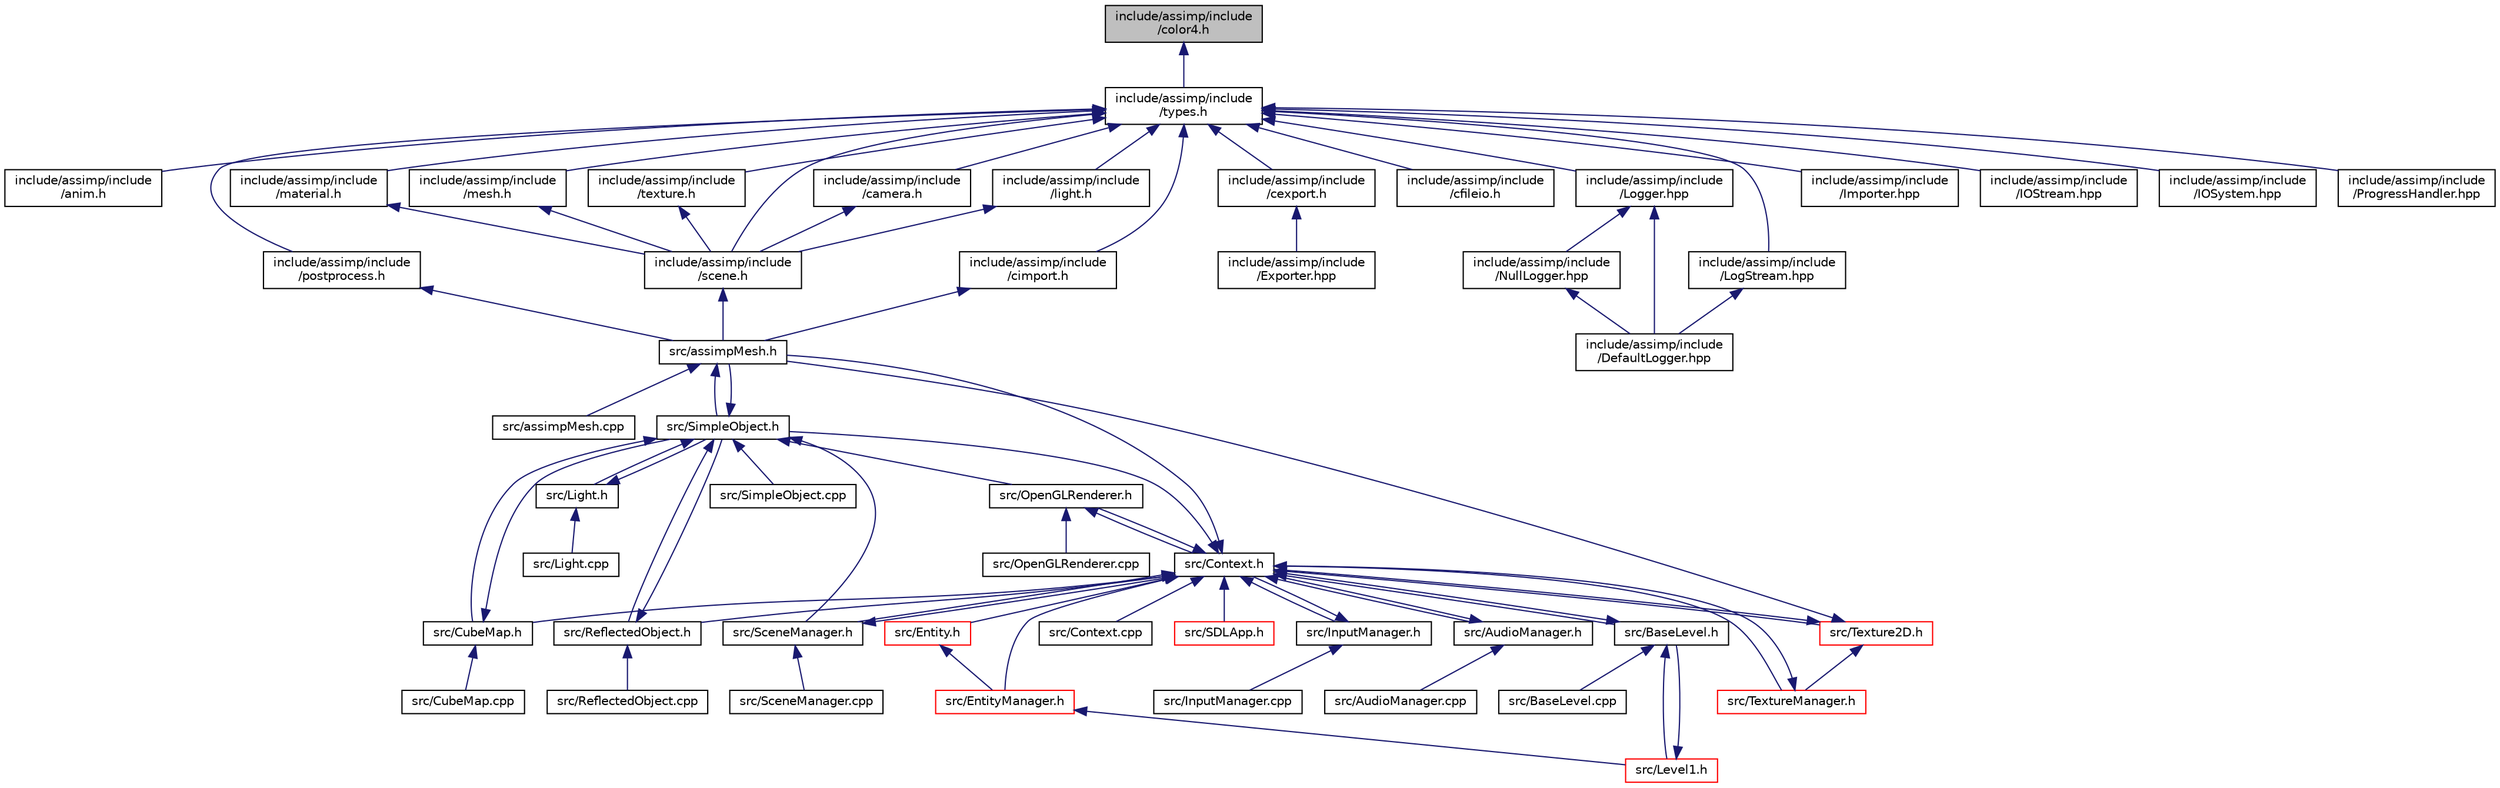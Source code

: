 digraph "include/assimp/include/color4.h"
{
  edge [fontname="Helvetica",fontsize="10",labelfontname="Helvetica",labelfontsize="10"];
  node [fontname="Helvetica",fontsize="10",shape=record];
  Node1 [label="include/assimp/include\l/color4.h",height=0.2,width=0.4,color="black", fillcolor="grey75", style="filled" fontcolor="black"];
  Node1 -> Node2 [dir="back",color="midnightblue",fontsize="10",style="solid"];
  Node2 [label="include/assimp/include\l/types.h",height=0.2,width=0.4,color="black", fillcolor="white", style="filled",URL="$types_8h.html"];
  Node2 -> Node3 [dir="back",color="midnightblue",fontsize="10",style="solid"];
  Node3 [label="include/assimp/include\l/anim.h",height=0.2,width=0.4,color="black", fillcolor="white", style="filled",URL="$anim_8h.html",tooltip="Defines the data structures in which the imported animations are returned. "];
  Node2 -> Node4 [dir="back",color="midnightblue",fontsize="10",style="solid"];
  Node4 [label="include/assimp/include\l/camera.h",height=0.2,width=0.4,color="black", fillcolor="white", style="filled",URL="$include_2assimp_2include_2camera_8h.html"];
  Node4 -> Node5 [dir="back",color="midnightblue",fontsize="10",style="solid"];
  Node5 [label="include/assimp/include\l/scene.h",height=0.2,width=0.4,color="black", fillcolor="white", style="filled",URL="$scene_8h.html"];
  Node5 -> Node6 [dir="back",color="midnightblue",fontsize="10",style="solid"];
  Node6 [label="src/assimpMesh.h",height=0.2,width=0.4,color="black", fillcolor="white", style="filled",URL="$assimp_mesh_8h.html"];
  Node6 -> Node7 [dir="back",color="midnightblue",fontsize="10",style="solid"];
  Node7 [label="src/assimpMesh.cpp",height=0.2,width=0.4,color="black", fillcolor="white", style="filled",URL="$assimp_mesh_8cpp.html"];
  Node6 -> Node8 [dir="back",color="midnightblue",fontsize="10",style="solid"];
  Node8 [label="src/SimpleObject.h",height=0.2,width=0.4,color="black", fillcolor="white", style="filled",URL="$_simple_object_8h.html"];
  Node8 -> Node9 [dir="back",color="midnightblue",fontsize="10",style="solid"];
  Node9 [label="src/OpenGLRenderer.h",height=0.2,width=0.4,color="black", fillcolor="white", style="filled",URL="$_open_g_l_renderer_8h.html"];
  Node9 -> Node10 [dir="back",color="midnightblue",fontsize="10",style="solid"];
  Node10 [label="src/Context.h",height=0.2,width=0.4,color="black", fillcolor="white", style="filled",URL="$_context_8h.html"];
  Node10 -> Node6 [dir="back",color="midnightblue",fontsize="10",style="solid"];
  Node10 -> Node11 [dir="back",color="midnightblue",fontsize="10",style="solid"];
  Node11 [label="src/AudioManager.h",height=0.2,width=0.4,color="black", fillcolor="white", style="filled",URL="$_audio_manager_8h.html"];
  Node11 -> Node10 [dir="back",color="midnightblue",fontsize="10",style="solid"];
  Node11 -> Node12 [dir="back",color="midnightblue",fontsize="10",style="solid"];
  Node12 [label="src/AudioManager.cpp",height=0.2,width=0.4,color="black", fillcolor="white", style="filled",URL="$_audio_manager_8cpp.html"];
  Node10 -> Node13 [dir="back",color="midnightblue",fontsize="10",style="solid"];
  Node13 [label="src/InputManager.h",height=0.2,width=0.4,color="black", fillcolor="white", style="filled",URL="$_input_manager_8h.html"];
  Node13 -> Node10 [dir="back",color="midnightblue",fontsize="10",style="solid"];
  Node13 -> Node14 [dir="back",color="midnightblue",fontsize="10",style="solid"];
  Node14 [label="src/InputManager.cpp",height=0.2,width=0.4,color="black", fillcolor="white", style="filled",URL="$_input_manager_8cpp.html"];
  Node10 -> Node9 [dir="back",color="midnightblue",fontsize="10",style="solid"];
  Node10 -> Node8 [dir="back",color="midnightblue",fontsize="10",style="solid"];
  Node10 -> Node15 [dir="back",color="midnightblue",fontsize="10",style="solid"];
  Node15 [label="src/CubeMap.h",height=0.2,width=0.4,color="black", fillcolor="white", style="filled",URL="$_cube_map_8h.html"];
  Node15 -> Node8 [dir="back",color="midnightblue",fontsize="10",style="solid"];
  Node15 -> Node16 [dir="back",color="midnightblue",fontsize="10",style="solid"];
  Node16 [label="src/CubeMap.cpp",height=0.2,width=0.4,color="black", fillcolor="white", style="filled",URL="$_cube_map_8cpp.html"];
  Node10 -> Node17 [dir="back",color="midnightblue",fontsize="10",style="solid"];
  Node17 [label="src/ReflectedObject.h",height=0.2,width=0.4,color="black", fillcolor="white", style="filled",URL="$_reflected_object_8h.html"];
  Node17 -> Node8 [dir="back",color="midnightblue",fontsize="10",style="solid"];
  Node17 -> Node18 [dir="back",color="midnightblue",fontsize="10",style="solid"];
  Node18 [label="src/ReflectedObject.cpp",height=0.2,width=0.4,color="black", fillcolor="white", style="filled",URL="$_reflected_object_8cpp.html"];
  Node10 -> Node19 [dir="back",color="midnightblue",fontsize="10",style="solid"];
  Node19 [label="src/SceneManager.h",height=0.2,width=0.4,color="black", fillcolor="white", style="filled",URL="$_scene_manager_8h.html"];
  Node19 -> Node10 [dir="back",color="midnightblue",fontsize="10",style="solid"];
  Node19 -> Node20 [dir="back",color="midnightblue",fontsize="10",style="solid"];
  Node20 [label="src/SceneManager.cpp",height=0.2,width=0.4,color="black", fillcolor="white", style="filled",URL="$_scene_manager_8cpp.html"];
  Node10 -> Node21 [dir="back",color="midnightblue",fontsize="10",style="solid"];
  Node21 [label="src/BaseLevel.h",height=0.2,width=0.4,color="black", fillcolor="white", style="filled",URL="$_base_level_8h.html"];
  Node21 -> Node10 [dir="back",color="midnightblue",fontsize="10",style="solid"];
  Node21 -> Node22 [dir="back",color="midnightblue",fontsize="10",style="solid"];
  Node22 [label="src/Level1.h",height=0.2,width=0.4,color="red", fillcolor="white", style="filled",URL="$_level1_8h.html"];
  Node22 -> Node21 [dir="back",color="midnightblue",fontsize="10",style="solid"];
  Node21 -> Node23 [dir="back",color="midnightblue",fontsize="10",style="solid"];
  Node23 [label="src/BaseLevel.cpp",height=0.2,width=0.4,color="black", fillcolor="white", style="filled",URL="$_base_level_8cpp.html"];
  Node10 -> Node24 [dir="back",color="midnightblue",fontsize="10",style="solid"];
  Node24 [label="src/EntityManager.h",height=0.2,width=0.4,color="red", fillcolor="white", style="filled",URL="$_entity_manager_8h.html"];
  Node24 -> Node22 [dir="back",color="midnightblue",fontsize="10",style="solid"];
  Node10 -> Node25 [dir="back",color="midnightblue",fontsize="10",style="solid"];
  Node25 [label="src/Entity.h",height=0.2,width=0.4,color="red", fillcolor="white", style="filled",URL="$_entity_8h.html"];
  Node25 -> Node24 [dir="back",color="midnightblue",fontsize="10",style="solid"];
  Node10 -> Node26 [dir="back",color="midnightblue",fontsize="10",style="solid"];
  Node26 [label="src/Texture2D.h",height=0.2,width=0.4,color="red", fillcolor="white", style="filled",URL="$_texture2_d_8h.html"];
  Node26 -> Node10 [dir="back",color="midnightblue",fontsize="10",style="solid"];
  Node26 -> Node27 [dir="back",color="midnightblue",fontsize="10",style="solid"];
  Node27 [label="src/TextureManager.h",height=0.2,width=0.4,color="red", fillcolor="white", style="filled",URL="$_texture_manager_8h.html"];
  Node27 -> Node10 [dir="back",color="midnightblue",fontsize="10",style="solid"];
  Node26 -> Node6 [dir="back",color="midnightblue",fontsize="10",style="solid"];
  Node10 -> Node27 [dir="back",color="midnightblue",fontsize="10",style="solid"];
  Node10 -> Node28 [dir="back",color="midnightblue",fontsize="10",style="solid"];
  Node28 [label="src/Context.cpp",height=0.2,width=0.4,color="black", fillcolor="white", style="filled",URL="$_context_8cpp.html"];
  Node10 -> Node29 [dir="back",color="midnightblue",fontsize="10",style="solid"];
  Node29 [label="src/SDLApp.h",height=0.2,width=0.4,color="red", fillcolor="white", style="filled",URL="$_s_d_l_app_8h.html"];
  Node9 -> Node30 [dir="back",color="midnightblue",fontsize="10",style="solid"];
  Node30 [label="src/OpenGLRenderer.cpp",height=0.2,width=0.4,color="black", fillcolor="white", style="filled",URL="$_open_g_l_renderer_8cpp.html"];
  Node8 -> Node31 [dir="back",color="midnightblue",fontsize="10",style="solid"];
  Node31 [label="src/Light.h",height=0.2,width=0.4,color="black", fillcolor="white", style="filled",URL="$src_2light_8h.html"];
  Node31 -> Node8 [dir="back",color="midnightblue",fontsize="10",style="solid"];
  Node31 -> Node32 [dir="back",color="midnightblue",fontsize="10",style="solid"];
  Node32 [label="src/Light.cpp",height=0.2,width=0.4,color="black", fillcolor="white", style="filled",URL="$_light_8cpp.html"];
  Node8 -> Node15 [dir="back",color="midnightblue",fontsize="10",style="solid"];
  Node8 -> Node17 [dir="back",color="midnightblue",fontsize="10",style="solid"];
  Node8 -> Node19 [dir="back",color="midnightblue",fontsize="10",style="solid"];
  Node8 -> Node6 [dir="back",color="midnightblue",fontsize="10",style="solid"];
  Node8 -> Node33 [dir="back",color="midnightblue",fontsize="10",style="solid"];
  Node33 [label="src/SimpleObject.cpp",height=0.2,width=0.4,color="black", fillcolor="white", style="filled",URL="$_simple_object_8cpp.html"];
  Node2 -> Node34 [dir="back",color="midnightblue",fontsize="10",style="solid"];
  Node34 [label="include/assimp/include\l/cexport.h",height=0.2,width=0.4,color="black", fillcolor="white", style="filled",URL="$cexport_8h.html",tooltip="Defines the C-API for the Assimp export interface. "];
  Node34 -> Node35 [dir="back",color="midnightblue",fontsize="10",style="solid"];
  Node35 [label="include/assimp/include\l/Exporter.hpp",height=0.2,width=0.4,color="black", fillcolor="white", style="filled",URL="$_exporter_8hpp.html"];
  Node2 -> Node36 [dir="back",color="midnightblue",fontsize="10",style="solid"];
  Node36 [label="include/assimp/include\l/cfileio.h",height=0.2,width=0.4,color="black", fillcolor="white", style="filled",URL="$cfileio_8h.html"];
  Node2 -> Node37 [dir="back",color="midnightblue",fontsize="10",style="solid"];
  Node37 [label="include/assimp/include\l/cimport.h",height=0.2,width=0.4,color="black", fillcolor="white", style="filled",URL="$cimport_8h.html"];
  Node37 -> Node6 [dir="back",color="midnightblue",fontsize="10",style="solid"];
  Node2 -> Node38 [dir="back",color="midnightblue",fontsize="10",style="solid"];
  Node38 [label="include/assimp/include\l/Logger.hpp",height=0.2,width=0.4,color="black", fillcolor="white", style="filled",URL="$_logger_8hpp.html",tooltip="Abstract base class &#39;Logger&#39;, base of the logging system. "];
  Node38 -> Node39 [dir="back",color="midnightblue",fontsize="10",style="solid"];
  Node39 [label="include/assimp/include\l/DefaultLogger.hpp",height=0.2,width=0.4,color="black", fillcolor="white", style="filled",URL="$_default_logger_8hpp.html"];
  Node38 -> Node40 [dir="back",color="midnightblue",fontsize="10",style="solid"];
  Node40 [label="include/assimp/include\l/NullLogger.hpp",height=0.2,width=0.4,color="black", fillcolor="white", style="filled",URL="$_null_logger_8hpp.html"];
  Node40 -> Node39 [dir="back",color="midnightblue",fontsize="10",style="solid"];
  Node2 -> Node41 [dir="back",color="midnightblue",fontsize="10",style="solid"];
  Node41 [label="include/assimp/include\l/LogStream.hpp",height=0.2,width=0.4,color="black", fillcolor="white", style="filled",URL="$_log_stream_8hpp.html"];
  Node41 -> Node39 [dir="back",color="midnightblue",fontsize="10",style="solid"];
  Node2 -> Node42 [dir="back",color="midnightblue",fontsize="10",style="solid"];
  Node42 [label="include/assimp/include\l/Importer.hpp",height=0.2,width=0.4,color="black", fillcolor="white", style="filled",URL="$_importer_8hpp.html"];
  Node2 -> Node43 [dir="back",color="midnightblue",fontsize="10",style="solid"];
  Node43 [label="include/assimp/include\l/IOStream.hpp",height=0.2,width=0.4,color="black", fillcolor="white", style="filled",URL="$_i_o_stream_8hpp.html"];
  Node2 -> Node44 [dir="back",color="midnightblue",fontsize="10",style="solid"];
  Node44 [label="include/assimp/include\l/IOSystem.hpp",height=0.2,width=0.4,color="black", fillcolor="white", style="filled",URL="$_i_o_system_8hpp.html"];
  Node2 -> Node45 [dir="back",color="midnightblue",fontsize="10",style="solid"];
  Node45 [label="include/assimp/include\l/light.h",height=0.2,width=0.4,color="black", fillcolor="white", style="filled",URL="$include_2assimp_2include_2light_8h.html"];
  Node45 -> Node5 [dir="back",color="midnightblue",fontsize="10",style="solid"];
  Node2 -> Node46 [dir="back",color="midnightblue",fontsize="10",style="solid"];
  Node46 [label="include/assimp/include\l/material.h",height=0.2,width=0.4,color="black", fillcolor="white", style="filled",URL="$material_8h.html",tooltip="Defines the material system of the library. "];
  Node46 -> Node5 [dir="back",color="midnightblue",fontsize="10",style="solid"];
  Node2 -> Node47 [dir="back",color="midnightblue",fontsize="10",style="solid"];
  Node47 [label="include/assimp/include\l/mesh.h",height=0.2,width=0.4,color="black", fillcolor="white", style="filled",URL="$mesh_8h.html",tooltip="Declares the data structures in which the imported geometry is returned by ASSIMP: aiMesh..."];
  Node47 -> Node5 [dir="back",color="midnightblue",fontsize="10",style="solid"];
  Node2 -> Node48 [dir="back",color="midnightblue",fontsize="10",style="solid"];
  Node48 [label="include/assimp/include\l/postprocess.h",height=0.2,width=0.4,color="black", fillcolor="white", style="filled",URL="$postprocess_8h.html",tooltip="Definitions for import post processing steps. "];
  Node48 -> Node6 [dir="back",color="midnightblue",fontsize="10",style="solid"];
  Node2 -> Node49 [dir="back",color="midnightblue",fontsize="10",style="solid"];
  Node49 [label="include/assimp/include\l/ProgressHandler.hpp",height=0.2,width=0.4,color="black", fillcolor="white", style="filled",URL="$_progress_handler_8hpp.html"];
  Node2 -> Node5 [dir="back",color="midnightblue",fontsize="10",style="solid"];
  Node2 -> Node50 [dir="back",color="midnightblue",fontsize="10",style="solid"];
  Node50 [label="include/assimp/include\l/texture.h",height=0.2,width=0.4,color="black", fillcolor="white", style="filled",URL="$texture_8h.html",tooltip="Defines texture helper structures for the library. "];
  Node50 -> Node5 [dir="back",color="midnightblue",fontsize="10",style="solid"];
}
